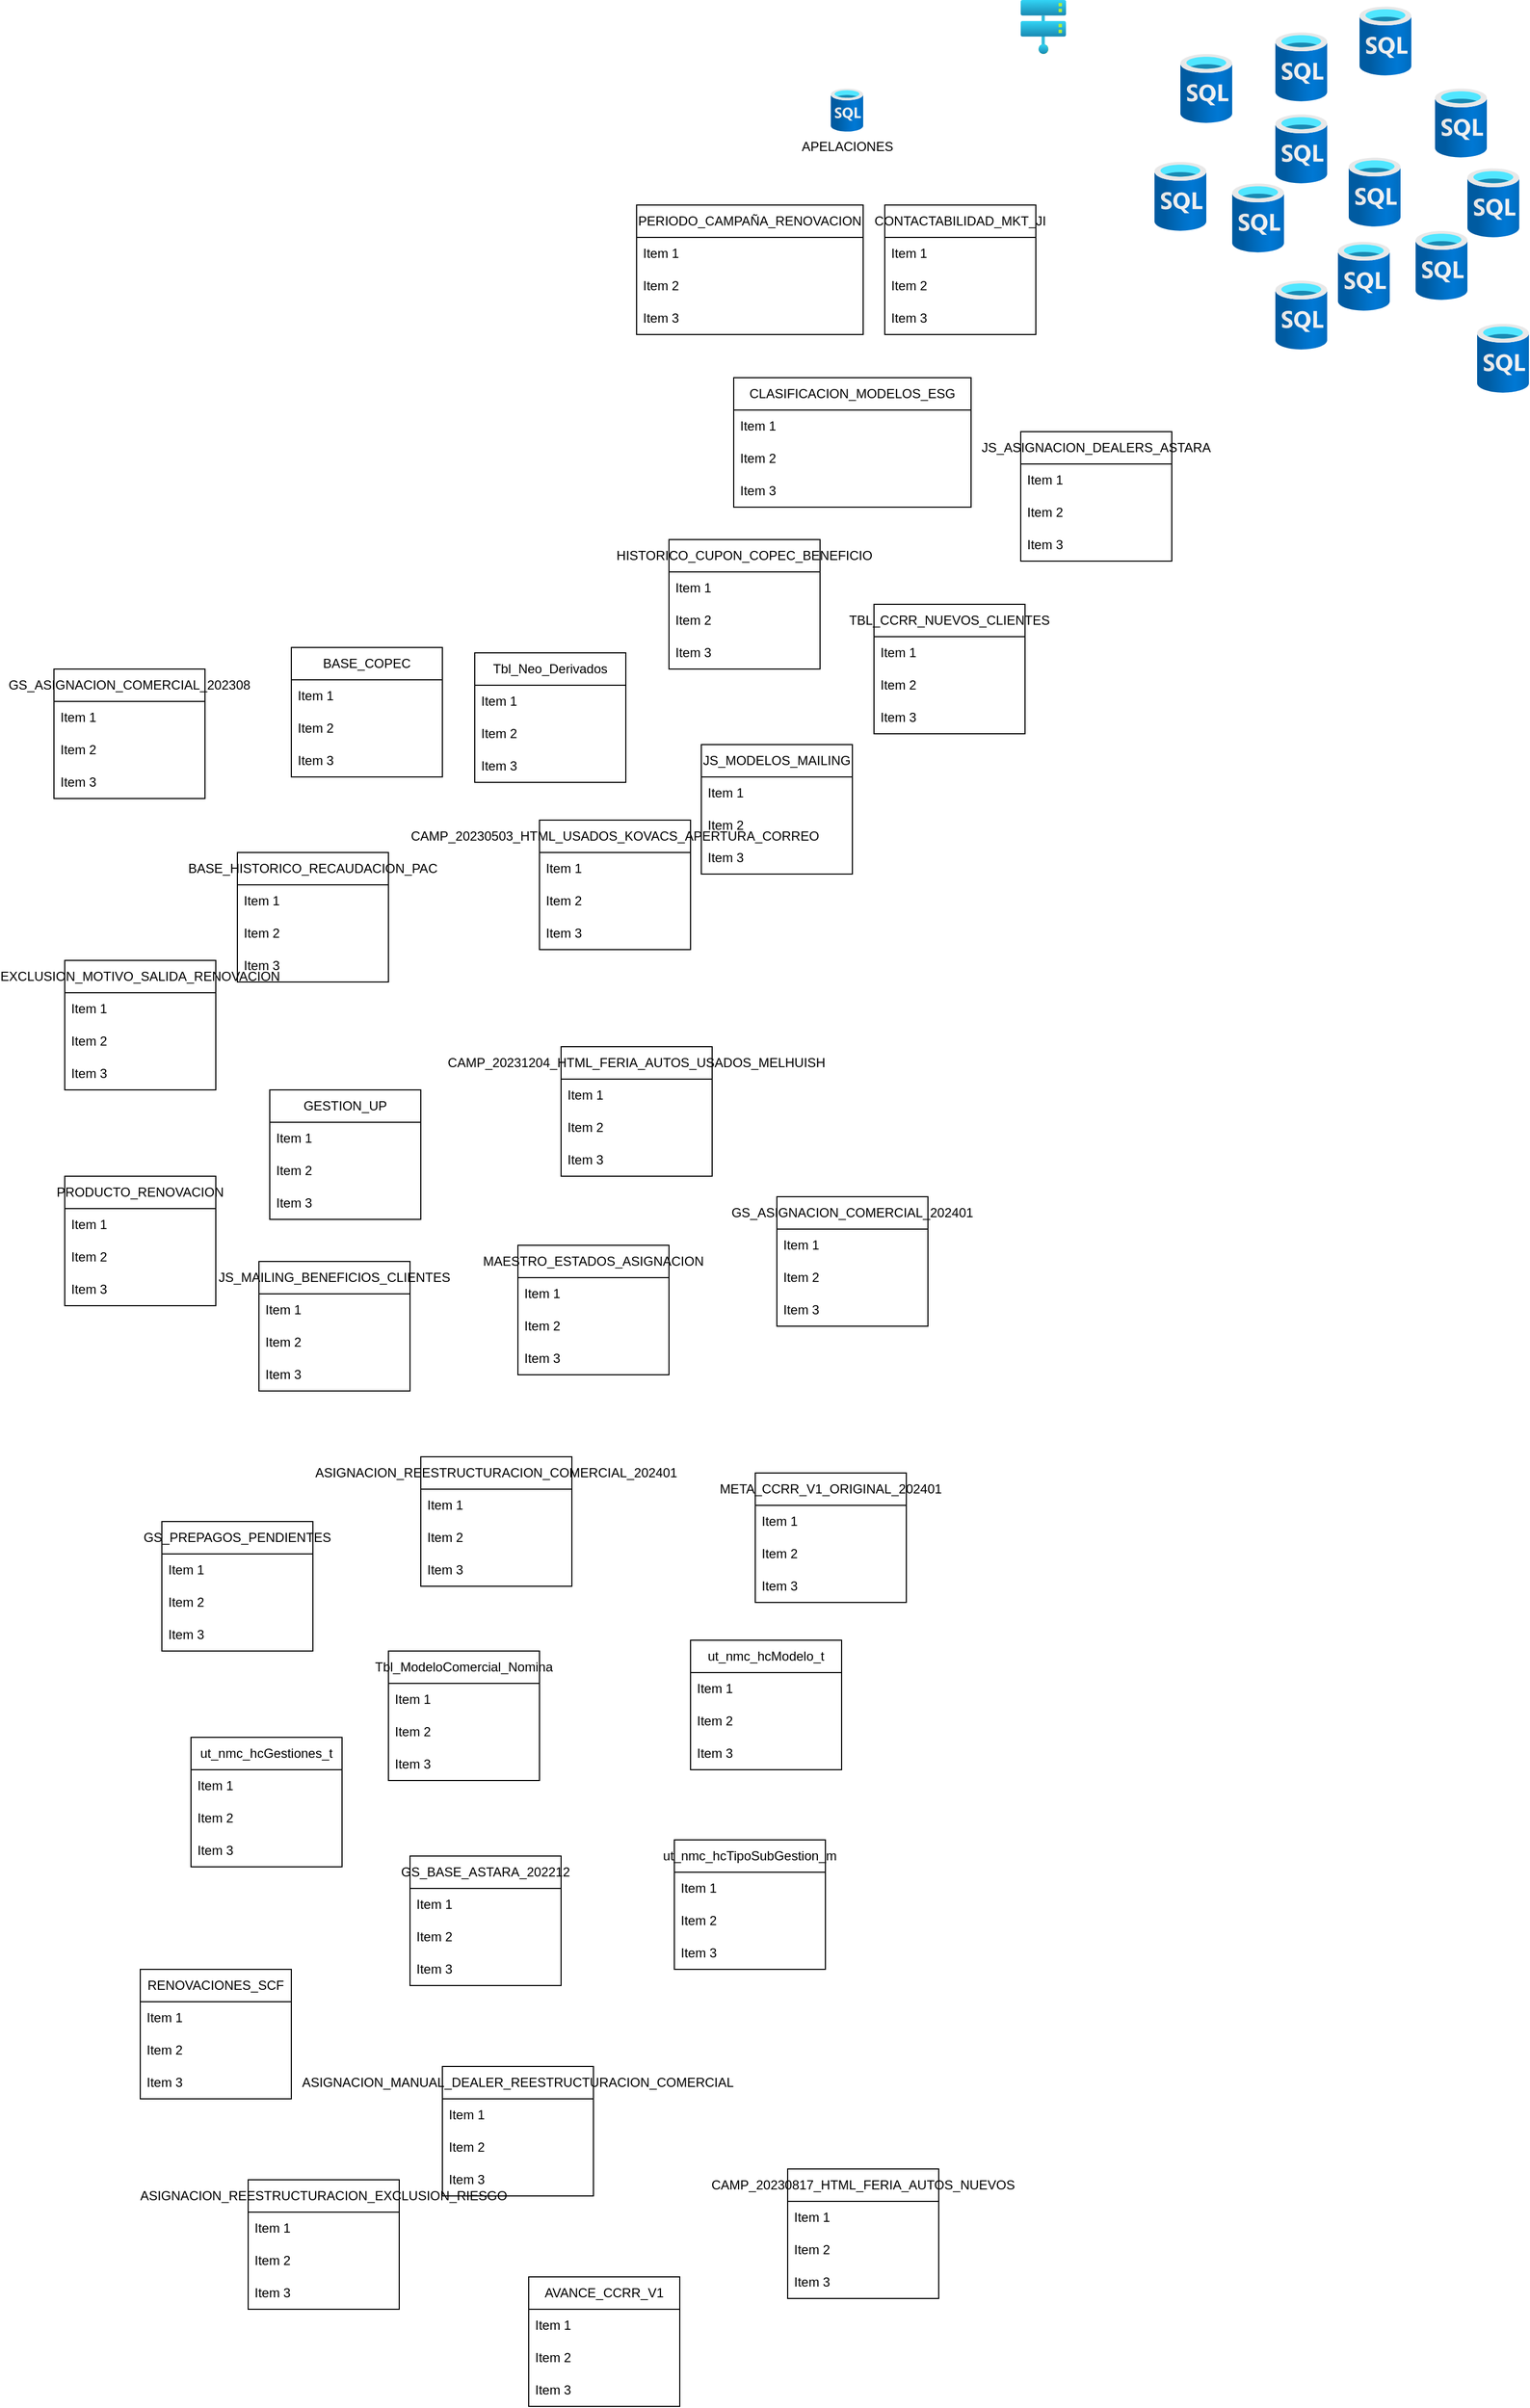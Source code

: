 <mxfile version="23.1.5" type="github">
  <diagram name="Página-1" id="bsFadAK_saC2qtlHiTlS">
    <mxGraphModel dx="1707" dy="446" grid="1" gridSize="10" guides="1" tooltips="1" connect="1" arrows="1" fold="1" page="1" pageScale="1" pageWidth="827" pageHeight="1169" math="0" shadow="0">
      <root>
        <mxCell id="0" />
        <mxCell id="1" parent="0" />
        <mxCell id="g7tOo6Ckxo5FuUsQoIFn-1" value="" style="image;aspect=fixed;html=1;points=[];align=center;fontSize=12;image=img/lib/azure2/compute/Hosts.svg;" vertex="1" parent="1">
          <mxGeometry x="356" width="42.06" height="50" as="geometry" />
        </mxCell>
        <mxCell id="g7tOo6Ckxo5FuUsQoIFn-2" value="APELACIONES" style="image;aspect=fixed;html=1;points=[];align=center;fontSize=12;image=img/lib/azure2/databases/SQL_Database.svg;" vertex="1" parent="1">
          <mxGeometry x="180" y="82" width="30" height="40" as="geometry" />
        </mxCell>
        <mxCell id="g7tOo6Ckxo5FuUsQoIFn-3" value="" style="image;aspect=fixed;html=1;points=[];align=center;fontSize=12;image=img/lib/azure2/databases/SQL_Database.svg;" vertex="1" parent="1">
          <mxGeometry x="480" y="150" width="48" height="64" as="geometry" />
        </mxCell>
        <mxCell id="g7tOo6Ckxo5FuUsQoIFn-4" value="" style="image;aspect=fixed;html=1;points=[];align=center;fontSize=12;image=img/lib/azure2/databases/SQL_Database.svg;" vertex="1" parent="1">
          <mxGeometry x="552" y="170" width="48" height="64" as="geometry" />
        </mxCell>
        <mxCell id="g7tOo6Ckxo5FuUsQoIFn-5" value="" style="image;aspect=fixed;html=1;points=[];align=center;fontSize=12;image=img/lib/azure2/databases/SQL_Database.svg;" vertex="1" parent="1">
          <mxGeometry x="592" y="260" width="48" height="64" as="geometry" />
        </mxCell>
        <mxCell id="g7tOo6Ckxo5FuUsQoIFn-6" value="" style="image;aspect=fixed;html=1;points=[];align=center;fontSize=12;image=img/lib/azure2/databases/SQL_Database.svg;" vertex="1" parent="1">
          <mxGeometry x="650" y="224" width="48" height="64" as="geometry" />
        </mxCell>
        <mxCell id="g7tOo6Ckxo5FuUsQoIFn-7" value="" style="image;aspect=fixed;html=1;points=[];align=center;fontSize=12;image=img/lib/azure2/databases/SQL_Database.svg;" vertex="1" parent="1">
          <mxGeometry x="592" y="106" width="48" height="64" as="geometry" />
        </mxCell>
        <mxCell id="g7tOo6Ckxo5FuUsQoIFn-8" value="" style="image;aspect=fixed;html=1;points=[];align=center;fontSize=12;image=img/lib/azure2/databases/SQL_Database.svg;" vertex="1" parent="1">
          <mxGeometry x="660" y="146" width="48" height="64" as="geometry" />
        </mxCell>
        <mxCell id="g7tOo6Ckxo5FuUsQoIFn-9" value="" style="image;aspect=fixed;html=1;points=[];align=center;fontSize=12;image=img/lib/azure2/databases/SQL_Database.svg;" vertex="1" parent="1">
          <mxGeometry x="722" y="214" width="48" height="64" as="geometry" />
        </mxCell>
        <mxCell id="g7tOo6Ckxo5FuUsQoIFn-10" value="" style="image;aspect=fixed;html=1;points=[];align=center;fontSize=12;image=img/lib/azure2/databases/SQL_Database.svg;" vertex="1" parent="1">
          <mxGeometry x="592" y="30" width="48" height="64" as="geometry" />
        </mxCell>
        <mxCell id="g7tOo6Ckxo5FuUsQoIFn-11" value="" style="image;aspect=fixed;html=1;points=[];align=center;fontSize=12;image=img/lib/azure2/databases/SQL_Database.svg;" vertex="1" parent="1">
          <mxGeometry x="504" y="50" width="48" height="64" as="geometry" />
        </mxCell>
        <mxCell id="g7tOo6Ckxo5FuUsQoIFn-12" value="" style="image;aspect=fixed;html=1;points=[];align=center;fontSize=12;image=img/lib/azure2/databases/SQL_Database.svg;" vertex="1" parent="1">
          <mxGeometry x="670" y="6" width="48" height="64" as="geometry" />
        </mxCell>
        <mxCell id="g7tOo6Ckxo5FuUsQoIFn-13" value="" style="image;aspect=fixed;html=1;points=[];align=center;fontSize=12;image=img/lib/azure2/databases/SQL_Database.svg;" vertex="1" parent="1">
          <mxGeometry x="740" y="82" width="48" height="64" as="geometry" />
        </mxCell>
        <mxCell id="g7tOo6Ckxo5FuUsQoIFn-14" value="" style="image;aspect=fixed;html=1;points=[];align=center;fontSize=12;image=img/lib/azure2/databases/SQL_Database.svg;" vertex="1" parent="1">
          <mxGeometry x="779" y="300" width="48" height="64" as="geometry" />
        </mxCell>
        <mxCell id="g7tOo6Ckxo5FuUsQoIFn-15" value="" style="image;aspect=fixed;html=1;points=[];align=center;fontSize=12;image=img/lib/azure2/databases/SQL_Database.svg;" vertex="1" parent="1">
          <mxGeometry x="770" y="156" width="48" height="64" as="geometry" />
        </mxCell>
        <mxCell id="g7tOo6Ckxo5FuUsQoIFn-16" value="PERIODO_CAMPAÑA_RENOVACION" style="swimlane;fontStyle=0;childLayout=stackLayout;horizontal=1;startSize=30;horizontalStack=0;resizeParent=1;resizeParentMax=0;resizeLast=0;collapsible=1;marginBottom=0;whiteSpace=wrap;html=1;" vertex="1" parent="1">
          <mxGeometry y="190" width="210" height="120" as="geometry" />
        </mxCell>
        <mxCell id="g7tOo6Ckxo5FuUsQoIFn-17" value="Item 1" style="text;strokeColor=none;fillColor=none;align=left;verticalAlign=middle;spacingLeft=4;spacingRight=4;overflow=hidden;points=[[0,0.5],[1,0.5]];portConstraint=eastwest;rotatable=0;whiteSpace=wrap;html=1;" vertex="1" parent="g7tOo6Ckxo5FuUsQoIFn-16">
          <mxGeometry y="30" width="210" height="30" as="geometry" />
        </mxCell>
        <mxCell id="g7tOo6Ckxo5FuUsQoIFn-18" value="Item 2" style="text;strokeColor=none;fillColor=none;align=left;verticalAlign=middle;spacingLeft=4;spacingRight=4;overflow=hidden;points=[[0,0.5],[1,0.5]];portConstraint=eastwest;rotatable=0;whiteSpace=wrap;html=1;" vertex="1" parent="g7tOo6Ckxo5FuUsQoIFn-16">
          <mxGeometry y="60" width="210" height="30" as="geometry" />
        </mxCell>
        <mxCell id="g7tOo6Ckxo5FuUsQoIFn-19" value="Item 3" style="text;strokeColor=none;fillColor=none;align=left;verticalAlign=middle;spacingLeft=4;spacingRight=4;overflow=hidden;points=[[0,0.5],[1,0.5]];portConstraint=eastwest;rotatable=0;whiteSpace=wrap;html=1;" vertex="1" parent="g7tOo6Ckxo5FuUsQoIFn-16">
          <mxGeometry y="90" width="210" height="30" as="geometry" />
        </mxCell>
        <mxCell id="g7tOo6Ckxo5FuUsQoIFn-20" value="CONTACTABILIDAD_MKT_JI" style="swimlane;fontStyle=0;childLayout=stackLayout;horizontal=1;startSize=30;horizontalStack=0;resizeParent=1;resizeParentMax=0;resizeLast=0;collapsible=1;marginBottom=0;whiteSpace=wrap;html=1;" vertex="1" parent="1">
          <mxGeometry x="230" y="190" width="140" height="120" as="geometry" />
        </mxCell>
        <mxCell id="g7tOo6Ckxo5FuUsQoIFn-21" value="Item 1" style="text;strokeColor=none;fillColor=none;align=left;verticalAlign=middle;spacingLeft=4;spacingRight=4;overflow=hidden;points=[[0,0.5],[1,0.5]];portConstraint=eastwest;rotatable=0;whiteSpace=wrap;html=1;" vertex="1" parent="g7tOo6Ckxo5FuUsQoIFn-20">
          <mxGeometry y="30" width="140" height="30" as="geometry" />
        </mxCell>
        <mxCell id="g7tOo6Ckxo5FuUsQoIFn-22" value="Item 2" style="text;strokeColor=none;fillColor=none;align=left;verticalAlign=middle;spacingLeft=4;spacingRight=4;overflow=hidden;points=[[0,0.5],[1,0.5]];portConstraint=eastwest;rotatable=0;whiteSpace=wrap;html=1;" vertex="1" parent="g7tOo6Ckxo5FuUsQoIFn-20">
          <mxGeometry y="60" width="140" height="30" as="geometry" />
        </mxCell>
        <mxCell id="g7tOo6Ckxo5FuUsQoIFn-23" value="Item 3" style="text;strokeColor=none;fillColor=none;align=left;verticalAlign=middle;spacingLeft=4;spacingRight=4;overflow=hidden;points=[[0,0.5],[1,0.5]];portConstraint=eastwest;rotatable=0;whiteSpace=wrap;html=1;" vertex="1" parent="g7tOo6Ckxo5FuUsQoIFn-20">
          <mxGeometry y="90" width="140" height="30" as="geometry" />
        </mxCell>
        <mxCell id="g7tOo6Ckxo5FuUsQoIFn-28" value="CLASIFICACION_MODELOS_ESG" style="swimlane;fontStyle=0;childLayout=stackLayout;horizontal=1;startSize=30;horizontalStack=0;resizeParent=1;resizeParentMax=0;resizeLast=0;collapsible=1;marginBottom=0;whiteSpace=wrap;html=1;" vertex="1" parent="1">
          <mxGeometry x="90" y="350" width="220" height="120" as="geometry" />
        </mxCell>
        <mxCell id="g7tOo6Ckxo5FuUsQoIFn-29" value="Item 1" style="text;strokeColor=none;fillColor=none;align=left;verticalAlign=middle;spacingLeft=4;spacingRight=4;overflow=hidden;points=[[0,0.5],[1,0.5]];portConstraint=eastwest;rotatable=0;whiteSpace=wrap;html=1;" vertex="1" parent="g7tOo6Ckxo5FuUsQoIFn-28">
          <mxGeometry y="30" width="220" height="30" as="geometry" />
        </mxCell>
        <mxCell id="g7tOo6Ckxo5FuUsQoIFn-30" value="Item 2" style="text;strokeColor=none;fillColor=none;align=left;verticalAlign=middle;spacingLeft=4;spacingRight=4;overflow=hidden;points=[[0,0.5],[1,0.5]];portConstraint=eastwest;rotatable=0;whiteSpace=wrap;html=1;" vertex="1" parent="g7tOo6Ckxo5FuUsQoIFn-28">
          <mxGeometry y="60" width="220" height="30" as="geometry" />
        </mxCell>
        <mxCell id="g7tOo6Ckxo5FuUsQoIFn-31" value="Item 3" style="text;strokeColor=none;fillColor=none;align=left;verticalAlign=middle;spacingLeft=4;spacingRight=4;overflow=hidden;points=[[0,0.5],[1,0.5]];portConstraint=eastwest;rotatable=0;whiteSpace=wrap;html=1;" vertex="1" parent="g7tOo6Ckxo5FuUsQoIFn-28">
          <mxGeometry y="90" width="220" height="30" as="geometry" />
        </mxCell>
        <mxCell id="g7tOo6Ckxo5FuUsQoIFn-32" value="JS_ASIGNACION_DEALERS_ASTARA" style="swimlane;fontStyle=0;childLayout=stackLayout;horizontal=1;startSize=30;horizontalStack=0;resizeParent=1;resizeParentMax=0;resizeLast=0;collapsible=1;marginBottom=0;whiteSpace=wrap;html=1;" vertex="1" parent="1">
          <mxGeometry x="356" y="400" width="140" height="120" as="geometry" />
        </mxCell>
        <mxCell id="g7tOo6Ckxo5FuUsQoIFn-33" value="Item 1" style="text;strokeColor=none;fillColor=none;align=left;verticalAlign=middle;spacingLeft=4;spacingRight=4;overflow=hidden;points=[[0,0.5],[1,0.5]];portConstraint=eastwest;rotatable=0;whiteSpace=wrap;html=1;" vertex="1" parent="g7tOo6Ckxo5FuUsQoIFn-32">
          <mxGeometry y="30" width="140" height="30" as="geometry" />
        </mxCell>
        <mxCell id="g7tOo6Ckxo5FuUsQoIFn-34" value="Item 2" style="text;strokeColor=none;fillColor=none;align=left;verticalAlign=middle;spacingLeft=4;spacingRight=4;overflow=hidden;points=[[0,0.5],[1,0.5]];portConstraint=eastwest;rotatable=0;whiteSpace=wrap;html=1;" vertex="1" parent="g7tOo6Ckxo5FuUsQoIFn-32">
          <mxGeometry y="60" width="140" height="30" as="geometry" />
        </mxCell>
        <mxCell id="g7tOo6Ckxo5FuUsQoIFn-35" value="Item 3" style="text;strokeColor=none;fillColor=none;align=left;verticalAlign=middle;spacingLeft=4;spacingRight=4;overflow=hidden;points=[[0,0.5],[1,0.5]];portConstraint=eastwest;rotatable=0;whiteSpace=wrap;html=1;" vertex="1" parent="g7tOo6Ckxo5FuUsQoIFn-32">
          <mxGeometry y="90" width="140" height="30" as="geometry" />
        </mxCell>
        <mxCell id="g7tOo6Ckxo5FuUsQoIFn-36" value="HISTORICO_CUPON_COPEC_BENEFICIO" style="swimlane;fontStyle=0;childLayout=stackLayout;horizontal=1;startSize=30;horizontalStack=0;resizeParent=1;resizeParentMax=0;resizeLast=0;collapsible=1;marginBottom=0;whiteSpace=wrap;html=1;" vertex="1" parent="1">
          <mxGeometry x="30" y="500" width="140" height="120" as="geometry" />
        </mxCell>
        <mxCell id="g7tOo6Ckxo5FuUsQoIFn-37" value="Item 1" style="text;strokeColor=none;fillColor=none;align=left;verticalAlign=middle;spacingLeft=4;spacingRight=4;overflow=hidden;points=[[0,0.5],[1,0.5]];portConstraint=eastwest;rotatable=0;whiteSpace=wrap;html=1;" vertex="1" parent="g7tOo6Ckxo5FuUsQoIFn-36">
          <mxGeometry y="30" width="140" height="30" as="geometry" />
        </mxCell>
        <mxCell id="g7tOo6Ckxo5FuUsQoIFn-38" value="Item 2" style="text;strokeColor=none;fillColor=none;align=left;verticalAlign=middle;spacingLeft=4;spacingRight=4;overflow=hidden;points=[[0,0.5],[1,0.5]];portConstraint=eastwest;rotatable=0;whiteSpace=wrap;html=1;" vertex="1" parent="g7tOo6Ckxo5FuUsQoIFn-36">
          <mxGeometry y="60" width="140" height="30" as="geometry" />
        </mxCell>
        <mxCell id="g7tOo6Ckxo5FuUsQoIFn-39" value="Item 3" style="text;strokeColor=none;fillColor=none;align=left;verticalAlign=middle;spacingLeft=4;spacingRight=4;overflow=hidden;points=[[0,0.5],[1,0.5]];portConstraint=eastwest;rotatable=0;whiteSpace=wrap;html=1;" vertex="1" parent="g7tOo6Ckxo5FuUsQoIFn-36">
          <mxGeometry y="90" width="140" height="30" as="geometry" />
        </mxCell>
        <mxCell id="g7tOo6Ckxo5FuUsQoIFn-41" value="TBL_CCRR_NUEVOS_CLIENTES" style="swimlane;fontStyle=0;childLayout=stackLayout;horizontal=1;startSize=30;horizontalStack=0;resizeParent=1;resizeParentMax=0;resizeLast=0;collapsible=1;marginBottom=0;whiteSpace=wrap;html=1;" vertex="1" parent="1">
          <mxGeometry x="220" y="560" width="140" height="120" as="geometry" />
        </mxCell>
        <mxCell id="g7tOo6Ckxo5FuUsQoIFn-42" value="Item 1" style="text;strokeColor=none;fillColor=none;align=left;verticalAlign=middle;spacingLeft=4;spacingRight=4;overflow=hidden;points=[[0,0.5],[1,0.5]];portConstraint=eastwest;rotatable=0;whiteSpace=wrap;html=1;" vertex="1" parent="g7tOo6Ckxo5FuUsQoIFn-41">
          <mxGeometry y="30" width="140" height="30" as="geometry" />
        </mxCell>
        <mxCell id="g7tOo6Ckxo5FuUsQoIFn-43" value="Item 2" style="text;strokeColor=none;fillColor=none;align=left;verticalAlign=middle;spacingLeft=4;spacingRight=4;overflow=hidden;points=[[0,0.5],[1,0.5]];portConstraint=eastwest;rotatable=0;whiteSpace=wrap;html=1;" vertex="1" parent="g7tOo6Ckxo5FuUsQoIFn-41">
          <mxGeometry y="60" width="140" height="30" as="geometry" />
        </mxCell>
        <mxCell id="g7tOo6Ckxo5FuUsQoIFn-44" value="Item 3" style="text;strokeColor=none;fillColor=none;align=left;verticalAlign=middle;spacingLeft=4;spacingRight=4;overflow=hidden;points=[[0,0.5],[1,0.5]];portConstraint=eastwest;rotatable=0;whiteSpace=wrap;html=1;" vertex="1" parent="g7tOo6Ckxo5FuUsQoIFn-41">
          <mxGeometry y="90" width="140" height="30" as="geometry" />
        </mxCell>
        <mxCell id="g7tOo6Ckxo5FuUsQoIFn-45" value="JS_MODELOS_MAILING" style="swimlane;fontStyle=0;childLayout=stackLayout;horizontal=1;startSize=30;horizontalStack=0;resizeParent=1;resizeParentMax=0;resizeLast=0;collapsible=1;marginBottom=0;whiteSpace=wrap;html=1;" vertex="1" parent="1">
          <mxGeometry x="60" y="690" width="140" height="120" as="geometry" />
        </mxCell>
        <mxCell id="g7tOo6Ckxo5FuUsQoIFn-46" value="Item 1" style="text;strokeColor=none;fillColor=none;align=left;verticalAlign=middle;spacingLeft=4;spacingRight=4;overflow=hidden;points=[[0,0.5],[1,0.5]];portConstraint=eastwest;rotatable=0;whiteSpace=wrap;html=1;" vertex="1" parent="g7tOo6Ckxo5FuUsQoIFn-45">
          <mxGeometry y="30" width="140" height="30" as="geometry" />
        </mxCell>
        <mxCell id="g7tOo6Ckxo5FuUsQoIFn-47" value="Item 2" style="text;strokeColor=none;fillColor=none;align=left;verticalAlign=middle;spacingLeft=4;spacingRight=4;overflow=hidden;points=[[0,0.5],[1,0.5]];portConstraint=eastwest;rotatable=0;whiteSpace=wrap;html=1;" vertex="1" parent="g7tOo6Ckxo5FuUsQoIFn-45">
          <mxGeometry y="60" width="140" height="30" as="geometry" />
        </mxCell>
        <mxCell id="g7tOo6Ckxo5FuUsQoIFn-48" value="Item 3" style="text;strokeColor=none;fillColor=none;align=left;verticalAlign=middle;spacingLeft=4;spacingRight=4;overflow=hidden;points=[[0,0.5],[1,0.5]];portConstraint=eastwest;rotatable=0;whiteSpace=wrap;html=1;" vertex="1" parent="g7tOo6Ckxo5FuUsQoIFn-45">
          <mxGeometry y="90" width="140" height="30" as="geometry" />
        </mxCell>
        <mxCell id="g7tOo6Ckxo5FuUsQoIFn-49" value="Tbl_Neo_Derivados" style="swimlane;fontStyle=0;childLayout=stackLayout;horizontal=1;startSize=30;horizontalStack=0;resizeParent=1;resizeParentMax=0;resizeLast=0;collapsible=1;marginBottom=0;whiteSpace=wrap;html=1;" vertex="1" parent="1">
          <mxGeometry x="-150" y="605" width="140" height="120" as="geometry" />
        </mxCell>
        <mxCell id="g7tOo6Ckxo5FuUsQoIFn-50" value="Item 1" style="text;strokeColor=none;fillColor=none;align=left;verticalAlign=middle;spacingLeft=4;spacingRight=4;overflow=hidden;points=[[0,0.5],[1,0.5]];portConstraint=eastwest;rotatable=0;whiteSpace=wrap;html=1;" vertex="1" parent="g7tOo6Ckxo5FuUsQoIFn-49">
          <mxGeometry y="30" width="140" height="30" as="geometry" />
        </mxCell>
        <mxCell id="g7tOo6Ckxo5FuUsQoIFn-51" value="Item 2" style="text;strokeColor=none;fillColor=none;align=left;verticalAlign=middle;spacingLeft=4;spacingRight=4;overflow=hidden;points=[[0,0.5],[1,0.5]];portConstraint=eastwest;rotatable=0;whiteSpace=wrap;html=1;" vertex="1" parent="g7tOo6Ckxo5FuUsQoIFn-49">
          <mxGeometry y="60" width="140" height="30" as="geometry" />
        </mxCell>
        <mxCell id="g7tOo6Ckxo5FuUsQoIFn-52" value="Item 3" style="text;strokeColor=none;fillColor=none;align=left;verticalAlign=middle;spacingLeft=4;spacingRight=4;overflow=hidden;points=[[0,0.5],[1,0.5]];portConstraint=eastwest;rotatable=0;whiteSpace=wrap;html=1;" vertex="1" parent="g7tOo6Ckxo5FuUsQoIFn-49">
          <mxGeometry y="90" width="140" height="30" as="geometry" />
        </mxCell>
        <mxCell id="g7tOo6Ckxo5FuUsQoIFn-53" value="CAMP_20230503_HTML_USADOS_KOVACS_APERTURA_CORREO" style="swimlane;fontStyle=0;childLayout=stackLayout;horizontal=1;startSize=30;horizontalStack=0;resizeParent=1;resizeParentMax=0;resizeLast=0;collapsible=1;marginBottom=0;whiteSpace=wrap;html=1;" vertex="1" parent="1">
          <mxGeometry x="-90" y="760" width="140" height="120" as="geometry" />
        </mxCell>
        <mxCell id="g7tOo6Ckxo5FuUsQoIFn-54" value="Item 1" style="text;strokeColor=none;fillColor=none;align=left;verticalAlign=middle;spacingLeft=4;spacingRight=4;overflow=hidden;points=[[0,0.5],[1,0.5]];portConstraint=eastwest;rotatable=0;whiteSpace=wrap;html=1;" vertex="1" parent="g7tOo6Ckxo5FuUsQoIFn-53">
          <mxGeometry y="30" width="140" height="30" as="geometry" />
        </mxCell>
        <mxCell id="g7tOo6Ckxo5FuUsQoIFn-55" value="Item 2" style="text;strokeColor=none;fillColor=none;align=left;verticalAlign=middle;spacingLeft=4;spacingRight=4;overflow=hidden;points=[[0,0.5],[1,0.5]];portConstraint=eastwest;rotatable=0;whiteSpace=wrap;html=1;" vertex="1" parent="g7tOo6Ckxo5FuUsQoIFn-53">
          <mxGeometry y="60" width="140" height="30" as="geometry" />
        </mxCell>
        <mxCell id="g7tOo6Ckxo5FuUsQoIFn-56" value="Item 3" style="text;strokeColor=none;fillColor=none;align=left;verticalAlign=middle;spacingLeft=4;spacingRight=4;overflow=hidden;points=[[0,0.5],[1,0.5]];portConstraint=eastwest;rotatable=0;whiteSpace=wrap;html=1;" vertex="1" parent="g7tOo6Ckxo5FuUsQoIFn-53">
          <mxGeometry y="90" width="140" height="30" as="geometry" />
        </mxCell>
        <mxCell id="g7tOo6Ckxo5FuUsQoIFn-57" value="CAMP_20231204_HTML_FERIA_AUTOS_USADOS_MELHUISH" style="swimlane;fontStyle=0;childLayout=stackLayout;horizontal=1;startSize=30;horizontalStack=0;resizeParent=1;resizeParentMax=0;resizeLast=0;collapsible=1;marginBottom=0;whiteSpace=wrap;html=1;" vertex="1" parent="1">
          <mxGeometry x="-70" y="970" width="140" height="120" as="geometry" />
        </mxCell>
        <mxCell id="g7tOo6Ckxo5FuUsQoIFn-58" value="Item 1" style="text;strokeColor=none;fillColor=none;align=left;verticalAlign=middle;spacingLeft=4;spacingRight=4;overflow=hidden;points=[[0,0.5],[1,0.5]];portConstraint=eastwest;rotatable=0;whiteSpace=wrap;html=1;" vertex="1" parent="g7tOo6Ckxo5FuUsQoIFn-57">
          <mxGeometry y="30" width="140" height="30" as="geometry" />
        </mxCell>
        <mxCell id="g7tOo6Ckxo5FuUsQoIFn-59" value="Item 2" style="text;strokeColor=none;fillColor=none;align=left;verticalAlign=middle;spacingLeft=4;spacingRight=4;overflow=hidden;points=[[0,0.5],[1,0.5]];portConstraint=eastwest;rotatable=0;whiteSpace=wrap;html=1;" vertex="1" parent="g7tOo6Ckxo5FuUsQoIFn-57">
          <mxGeometry y="60" width="140" height="30" as="geometry" />
        </mxCell>
        <mxCell id="g7tOo6Ckxo5FuUsQoIFn-60" value="Item 3" style="text;strokeColor=none;fillColor=none;align=left;verticalAlign=middle;spacingLeft=4;spacingRight=4;overflow=hidden;points=[[0,0.5],[1,0.5]];portConstraint=eastwest;rotatable=0;whiteSpace=wrap;html=1;" vertex="1" parent="g7tOo6Ckxo5FuUsQoIFn-57">
          <mxGeometry y="90" width="140" height="30" as="geometry" />
        </mxCell>
        <mxCell id="g7tOo6Ckxo5FuUsQoIFn-61" value="BASE_COPEC" style="swimlane;fontStyle=0;childLayout=stackLayout;horizontal=1;startSize=30;horizontalStack=0;resizeParent=1;resizeParentMax=0;resizeLast=0;collapsible=1;marginBottom=0;whiteSpace=wrap;html=1;" vertex="1" parent="1">
          <mxGeometry x="-320" y="600" width="140" height="120" as="geometry" />
        </mxCell>
        <mxCell id="g7tOo6Ckxo5FuUsQoIFn-62" value="Item 1" style="text;strokeColor=none;fillColor=none;align=left;verticalAlign=middle;spacingLeft=4;spacingRight=4;overflow=hidden;points=[[0,0.5],[1,0.5]];portConstraint=eastwest;rotatable=0;whiteSpace=wrap;html=1;" vertex="1" parent="g7tOo6Ckxo5FuUsQoIFn-61">
          <mxGeometry y="30" width="140" height="30" as="geometry" />
        </mxCell>
        <mxCell id="g7tOo6Ckxo5FuUsQoIFn-63" value="Item 2" style="text;strokeColor=none;fillColor=none;align=left;verticalAlign=middle;spacingLeft=4;spacingRight=4;overflow=hidden;points=[[0,0.5],[1,0.5]];portConstraint=eastwest;rotatable=0;whiteSpace=wrap;html=1;" vertex="1" parent="g7tOo6Ckxo5FuUsQoIFn-61">
          <mxGeometry y="60" width="140" height="30" as="geometry" />
        </mxCell>
        <mxCell id="g7tOo6Ckxo5FuUsQoIFn-64" value="Item 3" style="text;strokeColor=none;fillColor=none;align=left;verticalAlign=middle;spacingLeft=4;spacingRight=4;overflow=hidden;points=[[0,0.5],[1,0.5]];portConstraint=eastwest;rotatable=0;whiteSpace=wrap;html=1;" vertex="1" parent="g7tOo6Ckxo5FuUsQoIFn-61">
          <mxGeometry y="90" width="140" height="30" as="geometry" />
        </mxCell>
        <mxCell id="g7tOo6Ckxo5FuUsQoIFn-65" value="BASE_HISTORICO_RECAUDACION_PAC" style="swimlane;fontStyle=0;childLayout=stackLayout;horizontal=1;startSize=30;horizontalStack=0;resizeParent=1;resizeParentMax=0;resizeLast=0;collapsible=1;marginBottom=0;whiteSpace=wrap;html=1;" vertex="1" parent="1">
          <mxGeometry x="-370" y="790" width="140" height="120" as="geometry" />
        </mxCell>
        <mxCell id="g7tOo6Ckxo5FuUsQoIFn-66" value="Item 1" style="text;strokeColor=none;fillColor=none;align=left;verticalAlign=middle;spacingLeft=4;spacingRight=4;overflow=hidden;points=[[0,0.5],[1,0.5]];portConstraint=eastwest;rotatable=0;whiteSpace=wrap;html=1;" vertex="1" parent="g7tOo6Ckxo5FuUsQoIFn-65">
          <mxGeometry y="30" width="140" height="30" as="geometry" />
        </mxCell>
        <mxCell id="g7tOo6Ckxo5FuUsQoIFn-67" value="Item 2" style="text;strokeColor=none;fillColor=none;align=left;verticalAlign=middle;spacingLeft=4;spacingRight=4;overflow=hidden;points=[[0,0.5],[1,0.5]];portConstraint=eastwest;rotatable=0;whiteSpace=wrap;html=1;" vertex="1" parent="g7tOo6Ckxo5FuUsQoIFn-65">
          <mxGeometry y="60" width="140" height="30" as="geometry" />
        </mxCell>
        <mxCell id="g7tOo6Ckxo5FuUsQoIFn-68" value="Item 3" style="text;strokeColor=none;fillColor=none;align=left;verticalAlign=middle;spacingLeft=4;spacingRight=4;overflow=hidden;points=[[0,0.5],[1,0.5]];portConstraint=eastwest;rotatable=0;whiteSpace=wrap;html=1;" vertex="1" parent="g7tOo6Ckxo5FuUsQoIFn-65">
          <mxGeometry y="90" width="140" height="30" as="geometry" />
        </mxCell>
        <mxCell id="g7tOo6Ckxo5FuUsQoIFn-69" value="GS_ASIGNACION_COMERCIAL_202308" style="swimlane;fontStyle=0;childLayout=stackLayout;horizontal=1;startSize=30;horizontalStack=0;resizeParent=1;resizeParentMax=0;resizeLast=0;collapsible=1;marginBottom=0;whiteSpace=wrap;html=1;" vertex="1" parent="1">
          <mxGeometry x="-540" y="620" width="140" height="120" as="geometry" />
        </mxCell>
        <mxCell id="g7tOo6Ckxo5FuUsQoIFn-70" value="Item 1" style="text;strokeColor=none;fillColor=none;align=left;verticalAlign=middle;spacingLeft=4;spacingRight=4;overflow=hidden;points=[[0,0.5],[1,0.5]];portConstraint=eastwest;rotatable=0;whiteSpace=wrap;html=1;" vertex="1" parent="g7tOo6Ckxo5FuUsQoIFn-69">
          <mxGeometry y="30" width="140" height="30" as="geometry" />
        </mxCell>
        <mxCell id="g7tOo6Ckxo5FuUsQoIFn-71" value="Item 2" style="text;strokeColor=none;fillColor=none;align=left;verticalAlign=middle;spacingLeft=4;spacingRight=4;overflow=hidden;points=[[0,0.5],[1,0.5]];portConstraint=eastwest;rotatable=0;whiteSpace=wrap;html=1;" vertex="1" parent="g7tOo6Ckxo5FuUsQoIFn-69">
          <mxGeometry y="60" width="140" height="30" as="geometry" />
        </mxCell>
        <mxCell id="g7tOo6Ckxo5FuUsQoIFn-72" value="Item 3" style="text;strokeColor=none;fillColor=none;align=left;verticalAlign=middle;spacingLeft=4;spacingRight=4;overflow=hidden;points=[[0,0.5],[1,0.5]];portConstraint=eastwest;rotatable=0;whiteSpace=wrap;html=1;" vertex="1" parent="g7tOo6Ckxo5FuUsQoIFn-69">
          <mxGeometry y="90" width="140" height="30" as="geometry" />
        </mxCell>
        <mxCell id="g7tOo6Ckxo5FuUsQoIFn-73" value="EXCLUSION_MOTIVO_SALIDA_RENOVACION" style="swimlane;fontStyle=0;childLayout=stackLayout;horizontal=1;startSize=30;horizontalStack=0;resizeParent=1;resizeParentMax=0;resizeLast=0;collapsible=1;marginBottom=0;whiteSpace=wrap;html=1;" vertex="1" parent="1">
          <mxGeometry x="-530" y="890" width="140" height="120" as="geometry" />
        </mxCell>
        <mxCell id="g7tOo6Ckxo5FuUsQoIFn-74" value="Item 1" style="text;strokeColor=none;fillColor=none;align=left;verticalAlign=middle;spacingLeft=4;spacingRight=4;overflow=hidden;points=[[0,0.5],[1,0.5]];portConstraint=eastwest;rotatable=0;whiteSpace=wrap;html=1;" vertex="1" parent="g7tOo6Ckxo5FuUsQoIFn-73">
          <mxGeometry y="30" width="140" height="30" as="geometry" />
        </mxCell>
        <mxCell id="g7tOo6Ckxo5FuUsQoIFn-75" value="Item 2" style="text;strokeColor=none;fillColor=none;align=left;verticalAlign=middle;spacingLeft=4;spacingRight=4;overflow=hidden;points=[[0,0.5],[1,0.5]];portConstraint=eastwest;rotatable=0;whiteSpace=wrap;html=1;" vertex="1" parent="g7tOo6Ckxo5FuUsQoIFn-73">
          <mxGeometry y="60" width="140" height="30" as="geometry" />
        </mxCell>
        <mxCell id="g7tOo6Ckxo5FuUsQoIFn-76" value="Item 3" style="text;strokeColor=none;fillColor=none;align=left;verticalAlign=middle;spacingLeft=4;spacingRight=4;overflow=hidden;points=[[0,0.5],[1,0.5]];portConstraint=eastwest;rotatable=0;whiteSpace=wrap;html=1;" vertex="1" parent="g7tOo6Ckxo5FuUsQoIFn-73">
          <mxGeometry y="90" width="140" height="30" as="geometry" />
        </mxCell>
        <mxCell id="g7tOo6Ckxo5FuUsQoIFn-77" value="GESTION_UP" style="swimlane;fontStyle=0;childLayout=stackLayout;horizontal=1;startSize=30;horizontalStack=0;resizeParent=1;resizeParentMax=0;resizeLast=0;collapsible=1;marginBottom=0;whiteSpace=wrap;html=1;" vertex="1" parent="1">
          <mxGeometry x="-340" y="1010" width="140" height="120" as="geometry" />
        </mxCell>
        <mxCell id="g7tOo6Ckxo5FuUsQoIFn-78" value="Item 1" style="text;strokeColor=none;fillColor=none;align=left;verticalAlign=middle;spacingLeft=4;spacingRight=4;overflow=hidden;points=[[0,0.5],[1,0.5]];portConstraint=eastwest;rotatable=0;whiteSpace=wrap;html=1;" vertex="1" parent="g7tOo6Ckxo5FuUsQoIFn-77">
          <mxGeometry y="30" width="140" height="30" as="geometry" />
        </mxCell>
        <mxCell id="g7tOo6Ckxo5FuUsQoIFn-79" value="Item 2" style="text;strokeColor=none;fillColor=none;align=left;verticalAlign=middle;spacingLeft=4;spacingRight=4;overflow=hidden;points=[[0,0.5],[1,0.5]];portConstraint=eastwest;rotatable=0;whiteSpace=wrap;html=1;" vertex="1" parent="g7tOo6Ckxo5FuUsQoIFn-77">
          <mxGeometry y="60" width="140" height="30" as="geometry" />
        </mxCell>
        <mxCell id="g7tOo6Ckxo5FuUsQoIFn-80" value="Item 3" style="text;strokeColor=none;fillColor=none;align=left;verticalAlign=middle;spacingLeft=4;spacingRight=4;overflow=hidden;points=[[0,0.5],[1,0.5]];portConstraint=eastwest;rotatable=0;whiteSpace=wrap;html=1;" vertex="1" parent="g7tOo6Ckxo5FuUsQoIFn-77">
          <mxGeometry y="90" width="140" height="30" as="geometry" />
        </mxCell>
        <mxCell id="g7tOo6Ckxo5FuUsQoIFn-81" value="PRODUCTO_RENOVACION" style="swimlane;fontStyle=0;childLayout=stackLayout;horizontal=1;startSize=30;horizontalStack=0;resizeParent=1;resizeParentMax=0;resizeLast=0;collapsible=1;marginBottom=0;whiteSpace=wrap;html=1;" vertex="1" parent="1">
          <mxGeometry x="-530" y="1090" width="140" height="120" as="geometry" />
        </mxCell>
        <mxCell id="g7tOo6Ckxo5FuUsQoIFn-82" value="Item 1" style="text;strokeColor=none;fillColor=none;align=left;verticalAlign=middle;spacingLeft=4;spacingRight=4;overflow=hidden;points=[[0,0.5],[1,0.5]];portConstraint=eastwest;rotatable=0;whiteSpace=wrap;html=1;" vertex="1" parent="g7tOo6Ckxo5FuUsQoIFn-81">
          <mxGeometry y="30" width="140" height="30" as="geometry" />
        </mxCell>
        <mxCell id="g7tOo6Ckxo5FuUsQoIFn-83" value="Item 2" style="text;strokeColor=none;fillColor=none;align=left;verticalAlign=middle;spacingLeft=4;spacingRight=4;overflow=hidden;points=[[0,0.5],[1,0.5]];portConstraint=eastwest;rotatable=0;whiteSpace=wrap;html=1;" vertex="1" parent="g7tOo6Ckxo5FuUsQoIFn-81">
          <mxGeometry y="60" width="140" height="30" as="geometry" />
        </mxCell>
        <mxCell id="g7tOo6Ckxo5FuUsQoIFn-84" value="Item 3" style="text;strokeColor=none;fillColor=none;align=left;verticalAlign=middle;spacingLeft=4;spacingRight=4;overflow=hidden;points=[[0,0.5],[1,0.5]];portConstraint=eastwest;rotatable=0;whiteSpace=wrap;html=1;" vertex="1" parent="g7tOo6Ckxo5FuUsQoIFn-81">
          <mxGeometry y="90" width="140" height="30" as="geometry" />
        </mxCell>
        <mxCell id="g7tOo6Ckxo5FuUsQoIFn-85" value="JS_MAILING_BENEFICIOS_CLIENTES" style="swimlane;fontStyle=0;childLayout=stackLayout;horizontal=1;startSize=30;horizontalStack=0;resizeParent=1;resizeParentMax=0;resizeLast=0;collapsible=1;marginBottom=0;whiteSpace=wrap;html=1;" vertex="1" parent="1">
          <mxGeometry x="-350" y="1169" width="140" height="120" as="geometry" />
        </mxCell>
        <mxCell id="g7tOo6Ckxo5FuUsQoIFn-86" value="Item 1" style="text;strokeColor=none;fillColor=none;align=left;verticalAlign=middle;spacingLeft=4;spacingRight=4;overflow=hidden;points=[[0,0.5],[1,0.5]];portConstraint=eastwest;rotatable=0;whiteSpace=wrap;html=1;" vertex="1" parent="g7tOo6Ckxo5FuUsQoIFn-85">
          <mxGeometry y="30" width="140" height="30" as="geometry" />
        </mxCell>
        <mxCell id="g7tOo6Ckxo5FuUsQoIFn-87" value="Item 2" style="text;strokeColor=none;fillColor=none;align=left;verticalAlign=middle;spacingLeft=4;spacingRight=4;overflow=hidden;points=[[0,0.5],[1,0.5]];portConstraint=eastwest;rotatable=0;whiteSpace=wrap;html=1;" vertex="1" parent="g7tOo6Ckxo5FuUsQoIFn-85">
          <mxGeometry y="60" width="140" height="30" as="geometry" />
        </mxCell>
        <mxCell id="g7tOo6Ckxo5FuUsQoIFn-88" value="Item 3" style="text;strokeColor=none;fillColor=none;align=left;verticalAlign=middle;spacingLeft=4;spacingRight=4;overflow=hidden;points=[[0,0.5],[1,0.5]];portConstraint=eastwest;rotatable=0;whiteSpace=wrap;html=1;" vertex="1" parent="g7tOo6Ckxo5FuUsQoIFn-85">
          <mxGeometry y="90" width="140" height="30" as="geometry" />
        </mxCell>
        <mxCell id="g7tOo6Ckxo5FuUsQoIFn-89" value="MAESTRO_ESTADOS_ASIGNACION" style="swimlane;fontStyle=0;childLayout=stackLayout;horizontal=1;startSize=30;horizontalStack=0;resizeParent=1;resizeParentMax=0;resizeLast=0;collapsible=1;marginBottom=0;whiteSpace=wrap;html=1;" vertex="1" parent="1">
          <mxGeometry x="-110" y="1154" width="140" height="120" as="geometry" />
        </mxCell>
        <mxCell id="g7tOo6Ckxo5FuUsQoIFn-90" value="Item 1" style="text;strokeColor=none;fillColor=none;align=left;verticalAlign=middle;spacingLeft=4;spacingRight=4;overflow=hidden;points=[[0,0.5],[1,0.5]];portConstraint=eastwest;rotatable=0;whiteSpace=wrap;html=1;" vertex="1" parent="g7tOo6Ckxo5FuUsQoIFn-89">
          <mxGeometry y="30" width="140" height="30" as="geometry" />
        </mxCell>
        <mxCell id="g7tOo6Ckxo5FuUsQoIFn-91" value="Item 2" style="text;strokeColor=none;fillColor=none;align=left;verticalAlign=middle;spacingLeft=4;spacingRight=4;overflow=hidden;points=[[0,0.5],[1,0.5]];portConstraint=eastwest;rotatable=0;whiteSpace=wrap;html=1;" vertex="1" parent="g7tOo6Ckxo5FuUsQoIFn-89">
          <mxGeometry y="60" width="140" height="30" as="geometry" />
        </mxCell>
        <mxCell id="g7tOo6Ckxo5FuUsQoIFn-92" value="Item 3" style="text;strokeColor=none;fillColor=none;align=left;verticalAlign=middle;spacingLeft=4;spacingRight=4;overflow=hidden;points=[[0,0.5],[1,0.5]];portConstraint=eastwest;rotatable=0;whiteSpace=wrap;html=1;" vertex="1" parent="g7tOo6Ckxo5FuUsQoIFn-89">
          <mxGeometry y="90" width="140" height="30" as="geometry" />
        </mxCell>
        <mxCell id="g7tOo6Ckxo5FuUsQoIFn-93" value="GS_ASIGNACION_COMERCIAL_202401" style="swimlane;fontStyle=0;childLayout=stackLayout;horizontal=1;startSize=30;horizontalStack=0;resizeParent=1;resizeParentMax=0;resizeLast=0;collapsible=1;marginBottom=0;whiteSpace=wrap;html=1;" vertex="1" parent="1">
          <mxGeometry x="130" y="1109" width="140" height="120" as="geometry" />
        </mxCell>
        <mxCell id="g7tOo6Ckxo5FuUsQoIFn-94" value="Item 1" style="text;strokeColor=none;fillColor=none;align=left;verticalAlign=middle;spacingLeft=4;spacingRight=4;overflow=hidden;points=[[0,0.5],[1,0.5]];portConstraint=eastwest;rotatable=0;whiteSpace=wrap;html=1;" vertex="1" parent="g7tOo6Ckxo5FuUsQoIFn-93">
          <mxGeometry y="30" width="140" height="30" as="geometry" />
        </mxCell>
        <mxCell id="g7tOo6Ckxo5FuUsQoIFn-95" value="Item 2" style="text;strokeColor=none;fillColor=none;align=left;verticalAlign=middle;spacingLeft=4;spacingRight=4;overflow=hidden;points=[[0,0.5],[1,0.5]];portConstraint=eastwest;rotatable=0;whiteSpace=wrap;html=1;" vertex="1" parent="g7tOo6Ckxo5FuUsQoIFn-93">
          <mxGeometry y="60" width="140" height="30" as="geometry" />
        </mxCell>
        <mxCell id="g7tOo6Ckxo5FuUsQoIFn-96" value="Item 3" style="text;strokeColor=none;fillColor=none;align=left;verticalAlign=middle;spacingLeft=4;spacingRight=4;overflow=hidden;points=[[0,0.5],[1,0.5]];portConstraint=eastwest;rotatable=0;whiteSpace=wrap;html=1;" vertex="1" parent="g7tOo6Ckxo5FuUsQoIFn-93">
          <mxGeometry y="90" width="140" height="30" as="geometry" />
        </mxCell>
        <mxCell id="g7tOo6Ckxo5FuUsQoIFn-98" value="GS_PREPAGOS_PENDIENTES" style="swimlane;fontStyle=0;childLayout=stackLayout;horizontal=1;startSize=30;horizontalStack=0;resizeParent=1;resizeParentMax=0;resizeLast=0;collapsible=1;marginBottom=0;whiteSpace=wrap;html=1;" vertex="1" parent="1">
          <mxGeometry x="-440" y="1410" width="140" height="120" as="geometry" />
        </mxCell>
        <mxCell id="g7tOo6Ckxo5FuUsQoIFn-99" value="Item 1" style="text;strokeColor=none;fillColor=none;align=left;verticalAlign=middle;spacingLeft=4;spacingRight=4;overflow=hidden;points=[[0,0.5],[1,0.5]];portConstraint=eastwest;rotatable=0;whiteSpace=wrap;html=1;" vertex="1" parent="g7tOo6Ckxo5FuUsQoIFn-98">
          <mxGeometry y="30" width="140" height="30" as="geometry" />
        </mxCell>
        <mxCell id="g7tOo6Ckxo5FuUsQoIFn-100" value="Item 2" style="text;strokeColor=none;fillColor=none;align=left;verticalAlign=middle;spacingLeft=4;spacingRight=4;overflow=hidden;points=[[0,0.5],[1,0.5]];portConstraint=eastwest;rotatable=0;whiteSpace=wrap;html=1;" vertex="1" parent="g7tOo6Ckxo5FuUsQoIFn-98">
          <mxGeometry y="60" width="140" height="30" as="geometry" />
        </mxCell>
        <mxCell id="g7tOo6Ckxo5FuUsQoIFn-101" value="Item 3" style="text;strokeColor=none;fillColor=none;align=left;verticalAlign=middle;spacingLeft=4;spacingRight=4;overflow=hidden;points=[[0,0.5],[1,0.5]];portConstraint=eastwest;rotatable=0;whiteSpace=wrap;html=1;" vertex="1" parent="g7tOo6Ckxo5FuUsQoIFn-98">
          <mxGeometry y="90" width="140" height="30" as="geometry" />
        </mxCell>
        <mxCell id="g7tOo6Ckxo5FuUsQoIFn-103" value="ASIGNACION_REESTRUCTURACION_COMERCIAL_202401" style="swimlane;fontStyle=0;childLayout=stackLayout;horizontal=1;startSize=30;horizontalStack=0;resizeParent=1;resizeParentMax=0;resizeLast=0;collapsible=1;marginBottom=0;whiteSpace=wrap;html=1;" vertex="1" parent="1">
          <mxGeometry x="-200" y="1350" width="140" height="120" as="geometry" />
        </mxCell>
        <mxCell id="g7tOo6Ckxo5FuUsQoIFn-104" value="Item 1" style="text;strokeColor=none;fillColor=none;align=left;verticalAlign=middle;spacingLeft=4;spacingRight=4;overflow=hidden;points=[[0,0.5],[1,0.5]];portConstraint=eastwest;rotatable=0;whiteSpace=wrap;html=1;" vertex="1" parent="g7tOo6Ckxo5FuUsQoIFn-103">
          <mxGeometry y="30" width="140" height="30" as="geometry" />
        </mxCell>
        <mxCell id="g7tOo6Ckxo5FuUsQoIFn-105" value="Item 2" style="text;strokeColor=none;fillColor=none;align=left;verticalAlign=middle;spacingLeft=4;spacingRight=4;overflow=hidden;points=[[0,0.5],[1,0.5]];portConstraint=eastwest;rotatable=0;whiteSpace=wrap;html=1;" vertex="1" parent="g7tOo6Ckxo5FuUsQoIFn-103">
          <mxGeometry y="60" width="140" height="30" as="geometry" />
        </mxCell>
        <mxCell id="g7tOo6Ckxo5FuUsQoIFn-106" value="Item 3" style="text;strokeColor=none;fillColor=none;align=left;verticalAlign=middle;spacingLeft=4;spacingRight=4;overflow=hidden;points=[[0,0.5],[1,0.5]];portConstraint=eastwest;rotatable=0;whiteSpace=wrap;html=1;" vertex="1" parent="g7tOo6Ckxo5FuUsQoIFn-103">
          <mxGeometry y="90" width="140" height="30" as="geometry" />
        </mxCell>
        <mxCell id="g7tOo6Ckxo5FuUsQoIFn-107" value="META_CCRR_V1_ORIGINAL_202401" style="swimlane;fontStyle=0;childLayout=stackLayout;horizontal=1;startSize=30;horizontalStack=0;resizeParent=1;resizeParentMax=0;resizeLast=0;collapsible=1;marginBottom=0;whiteSpace=wrap;html=1;" vertex="1" parent="1">
          <mxGeometry x="110" y="1365" width="140" height="120" as="geometry" />
        </mxCell>
        <mxCell id="g7tOo6Ckxo5FuUsQoIFn-108" value="Item 1" style="text;strokeColor=none;fillColor=none;align=left;verticalAlign=middle;spacingLeft=4;spacingRight=4;overflow=hidden;points=[[0,0.5],[1,0.5]];portConstraint=eastwest;rotatable=0;whiteSpace=wrap;html=1;" vertex="1" parent="g7tOo6Ckxo5FuUsQoIFn-107">
          <mxGeometry y="30" width="140" height="30" as="geometry" />
        </mxCell>
        <mxCell id="g7tOo6Ckxo5FuUsQoIFn-109" value="Item 2" style="text;strokeColor=none;fillColor=none;align=left;verticalAlign=middle;spacingLeft=4;spacingRight=4;overflow=hidden;points=[[0,0.5],[1,0.5]];portConstraint=eastwest;rotatable=0;whiteSpace=wrap;html=1;" vertex="1" parent="g7tOo6Ckxo5FuUsQoIFn-107">
          <mxGeometry y="60" width="140" height="30" as="geometry" />
        </mxCell>
        <mxCell id="g7tOo6Ckxo5FuUsQoIFn-110" value="Item 3" style="text;strokeColor=none;fillColor=none;align=left;verticalAlign=middle;spacingLeft=4;spacingRight=4;overflow=hidden;points=[[0,0.5],[1,0.5]];portConstraint=eastwest;rotatable=0;whiteSpace=wrap;html=1;" vertex="1" parent="g7tOo6Ckxo5FuUsQoIFn-107">
          <mxGeometry y="90" width="140" height="30" as="geometry" />
        </mxCell>
        <mxCell id="g7tOo6Ckxo5FuUsQoIFn-111" value="Tbl_ModeloComercial_Nomina" style="swimlane;fontStyle=0;childLayout=stackLayout;horizontal=1;startSize=30;horizontalStack=0;resizeParent=1;resizeParentMax=0;resizeLast=0;collapsible=1;marginBottom=0;whiteSpace=wrap;html=1;" vertex="1" parent="1">
          <mxGeometry x="-230" y="1530" width="140" height="120" as="geometry" />
        </mxCell>
        <mxCell id="g7tOo6Ckxo5FuUsQoIFn-112" value="Item 1" style="text;strokeColor=none;fillColor=none;align=left;verticalAlign=middle;spacingLeft=4;spacingRight=4;overflow=hidden;points=[[0,0.5],[1,0.5]];portConstraint=eastwest;rotatable=0;whiteSpace=wrap;html=1;" vertex="1" parent="g7tOo6Ckxo5FuUsQoIFn-111">
          <mxGeometry y="30" width="140" height="30" as="geometry" />
        </mxCell>
        <mxCell id="g7tOo6Ckxo5FuUsQoIFn-113" value="Item 2" style="text;strokeColor=none;fillColor=none;align=left;verticalAlign=middle;spacingLeft=4;spacingRight=4;overflow=hidden;points=[[0,0.5],[1,0.5]];portConstraint=eastwest;rotatable=0;whiteSpace=wrap;html=1;" vertex="1" parent="g7tOo6Ckxo5FuUsQoIFn-111">
          <mxGeometry y="60" width="140" height="30" as="geometry" />
        </mxCell>
        <mxCell id="g7tOo6Ckxo5FuUsQoIFn-114" value="Item 3" style="text;strokeColor=none;fillColor=none;align=left;verticalAlign=middle;spacingLeft=4;spacingRight=4;overflow=hidden;points=[[0,0.5],[1,0.5]];portConstraint=eastwest;rotatable=0;whiteSpace=wrap;html=1;" vertex="1" parent="g7tOo6Ckxo5FuUsQoIFn-111">
          <mxGeometry y="90" width="140" height="30" as="geometry" />
        </mxCell>
        <mxCell id="g7tOo6Ckxo5FuUsQoIFn-115" value="ut_nmc_hcGestiones_t" style="swimlane;fontStyle=0;childLayout=stackLayout;horizontal=1;startSize=30;horizontalStack=0;resizeParent=1;resizeParentMax=0;resizeLast=0;collapsible=1;marginBottom=0;whiteSpace=wrap;html=1;" vertex="1" parent="1">
          <mxGeometry x="-413" y="1610" width="140" height="120" as="geometry" />
        </mxCell>
        <mxCell id="g7tOo6Ckxo5FuUsQoIFn-116" value="Item 1" style="text;strokeColor=none;fillColor=none;align=left;verticalAlign=middle;spacingLeft=4;spacingRight=4;overflow=hidden;points=[[0,0.5],[1,0.5]];portConstraint=eastwest;rotatable=0;whiteSpace=wrap;html=1;" vertex="1" parent="g7tOo6Ckxo5FuUsQoIFn-115">
          <mxGeometry y="30" width="140" height="30" as="geometry" />
        </mxCell>
        <mxCell id="g7tOo6Ckxo5FuUsQoIFn-117" value="Item 2" style="text;strokeColor=none;fillColor=none;align=left;verticalAlign=middle;spacingLeft=4;spacingRight=4;overflow=hidden;points=[[0,0.5],[1,0.5]];portConstraint=eastwest;rotatable=0;whiteSpace=wrap;html=1;" vertex="1" parent="g7tOo6Ckxo5FuUsQoIFn-115">
          <mxGeometry y="60" width="140" height="30" as="geometry" />
        </mxCell>
        <mxCell id="g7tOo6Ckxo5FuUsQoIFn-118" value="Item 3" style="text;strokeColor=none;fillColor=none;align=left;verticalAlign=middle;spacingLeft=4;spacingRight=4;overflow=hidden;points=[[0,0.5],[1,0.5]];portConstraint=eastwest;rotatable=0;whiteSpace=wrap;html=1;" vertex="1" parent="g7tOo6Ckxo5FuUsQoIFn-115">
          <mxGeometry y="90" width="140" height="30" as="geometry" />
        </mxCell>
        <mxCell id="g7tOo6Ckxo5FuUsQoIFn-119" value="ut_nmc_hcModelo_t" style="swimlane;fontStyle=0;childLayout=stackLayout;horizontal=1;startSize=30;horizontalStack=0;resizeParent=1;resizeParentMax=0;resizeLast=0;collapsible=1;marginBottom=0;whiteSpace=wrap;html=1;" vertex="1" parent="1">
          <mxGeometry x="50" y="1520" width="140" height="120" as="geometry" />
        </mxCell>
        <mxCell id="g7tOo6Ckxo5FuUsQoIFn-120" value="Item 1" style="text;strokeColor=none;fillColor=none;align=left;verticalAlign=middle;spacingLeft=4;spacingRight=4;overflow=hidden;points=[[0,0.5],[1,0.5]];portConstraint=eastwest;rotatable=0;whiteSpace=wrap;html=1;" vertex="1" parent="g7tOo6Ckxo5FuUsQoIFn-119">
          <mxGeometry y="30" width="140" height="30" as="geometry" />
        </mxCell>
        <mxCell id="g7tOo6Ckxo5FuUsQoIFn-121" value="Item 2" style="text;strokeColor=none;fillColor=none;align=left;verticalAlign=middle;spacingLeft=4;spacingRight=4;overflow=hidden;points=[[0,0.5],[1,0.5]];portConstraint=eastwest;rotatable=0;whiteSpace=wrap;html=1;" vertex="1" parent="g7tOo6Ckxo5FuUsQoIFn-119">
          <mxGeometry y="60" width="140" height="30" as="geometry" />
        </mxCell>
        <mxCell id="g7tOo6Ckxo5FuUsQoIFn-122" value="Item 3" style="text;strokeColor=none;fillColor=none;align=left;verticalAlign=middle;spacingLeft=4;spacingRight=4;overflow=hidden;points=[[0,0.5],[1,0.5]];portConstraint=eastwest;rotatable=0;whiteSpace=wrap;html=1;" vertex="1" parent="g7tOo6Ckxo5FuUsQoIFn-119">
          <mxGeometry y="90" width="140" height="30" as="geometry" />
        </mxCell>
        <mxCell id="g7tOo6Ckxo5FuUsQoIFn-123" value="GS_BASE_ASTARA_202212" style="swimlane;fontStyle=0;childLayout=stackLayout;horizontal=1;startSize=30;horizontalStack=0;resizeParent=1;resizeParentMax=0;resizeLast=0;collapsible=1;marginBottom=0;whiteSpace=wrap;html=1;" vertex="1" parent="1">
          <mxGeometry x="-210" y="1720" width="140" height="120" as="geometry" />
        </mxCell>
        <mxCell id="g7tOo6Ckxo5FuUsQoIFn-124" value="Item 1" style="text;strokeColor=none;fillColor=none;align=left;verticalAlign=middle;spacingLeft=4;spacingRight=4;overflow=hidden;points=[[0,0.5],[1,0.5]];portConstraint=eastwest;rotatable=0;whiteSpace=wrap;html=1;" vertex="1" parent="g7tOo6Ckxo5FuUsQoIFn-123">
          <mxGeometry y="30" width="140" height="30" as="geometry" />
        </mxCell>
        <mxCell id="g7tOo6Ckxo5FuUsQoIFn-125" value="Item 2" style="text;strokeColor=none;fillColor=none;align=left;verticalAlign=middle;spacingLeft=4;spacingRight=4;overflow=hidden;points=[[0,0.5],[1,0.5]];portConstraint=eastwest;rotatable=0;whiteSpace=wrap;html=1;" vertex="1" parent="g7tOo6Ckxo5FuUsQoIFn-123">
          <mxGeometry y="60" width="140" height="30" as="geometry" />
        </mxCell>
        <mxCell id="g7tOo6Ckxo5FuUsQoIFn-126" value="Item 3" style="text;strokeColor=none;fillColor=none;align=left;verticalAlign=middle;spacingLeft=4;spacingRight=4;overflow=hidden;points=[[0,0.5],[1,0.5]];portConstraint=eastwest;rotatable=0;whiteSpace=wrap;html=1;" vertex="1" parent="g7tOo6Ckxo5FuUsQoIFn-123">
          <mxGeometry y="90" width="140" height="30" as="geometry" />
        </mxCell>
        <mxCell id="g7tOo6Ckxo5FuUsQoIFn-127" value="ut_nmc_hcTipoSubGestion_m" style="swimlane;fontStyle=0;childLayout=stackLayout;horizontal=1;startSize=30;horizontalStack=0;resizeParent=1;resizeParentMax=0;resizeLast=0;collapsible=1;marginBottom=0;whiteSpace=wrap;html=1;" vertex="1" parent="1">
          <mxGeometry x="35" y="1705" width="140" height="120" as="geometry" />
        </mxCell>
        <mxCell id="g7tOo6Ckxo5FuUsQoIFn-128" value="Item 1" style="text;strokeColor=none;fillColor=none;align=left;verticalAlign=middle;spacingLeft=4;spacingRight=4;overflow=hidden;points=[[0,0.5],[1,0.5]];portConstraint=eastwest;rotatable=0;whiteSpace=wrap;html=1;" vertex="1" parent="g7tOo6Ckxo5FuUsQoIFn-127">
          <mxGeometry y="30" width="140" height="30" as="geometry" />
        </mxCell>
        <mxCell id="g7tOo6Ckxo5FuUsQoIFn-129" value="Item 2" style="text;strokeColor=none;fillColor=none;align=left;verticalAlign=middle;spacingLeft=4;spacingRight=4;overflow=hidden;points=[[0,0.5],[1,0.5]];portConstraint=eastwest;rotatable=0;whiteSpace=wrap;html=1;" vertex="1" parent="g7tOo6Ckxo5FuUsQoIFn-127">
          <mxGeometry y="60" width="140" height="30" as="geometry" />
        </mxCell>
        <mxCell id="g7tOo6Ckxo5FuUsQoIFn-130" value="Item 3" style="text;strokeColor=none;fillColor=none;align=left;verticalAlign=middle;spacingLeft=4;spacingRight=4;overflow=hidden;points=[[0,0.5],[1,0.5]];portConstraint=eastwest;rotatable=0;whiteSpace=wrap;html=1;" vertex="1" parent="g7tOo6Ckxo5FuUsQoIFn-127">
          <mxGeometry y="90" width="140" height="30" as="geometry" />
        </mxCell>
        <mxCell id="g7tOo6Ckxo5FuUsQoIFn-131" value="RENOVACIONES_SCF" style="swimlane;fontStyle=0;childLayout=stackLayout;horizontal=1;startSize=30;horizontalStack=0;resizeParent=1;resizeParentMax=0;resizeLast=0;collapsible=1;marginBottom=0;whiteSpace=wrap;html=1;" vertex="1" parent="1">
          <mxGeometry x="-460" y="1825" width="140" height="120" as="geometry" />
        </mxCell>
        <mxCell id="g7tOo6Ckxo5FuUsQoIFn-132" value="Item 1" style="text;strokeColor=none;fillColor=none;align=left;verticalAlign=middle;spacingLeft=4;spacingRight=4;overflow=hidden;points=[[0,0.5],[1,0.5]];portConstraint=eastwest;rotatable=0;whiteSpace=wrap;html=1;" vertex="1" parent="g7tOo6Ckxo5FuUsQoIFn-131">
          <mxGeometry y="30" width="140" height="30" as="geometry" />
        </mxCell>
        <mxCell id="g7tOo6Ckxo5FuUsQoIFn-133" value="Item 2" style="text;strokeColor=none;fillColor=none;align=left;verticalAlign=middle;spacingLeft=4;spacingRight=4;overflow=hidden;points=[[0,0.5],[1,0.5]];portConstraint=eastwest;rotatable=0;whiteSpace=wrap;html=1;" vertex="1" parent="g7tOo6Ckxo5FuUsQoIFn-131">
          <mxGeometry y="60" width="140" height="30" as="geometry" />
        </mxCell>
        <mxCell id="g7tOo6Ckxo5FuUsQoIFn-134" value="Item 3" style="text;strokeColor=none;fillColor=none;align=left;verticalAlign=middle;spacingLeft=4;spacingRight=4;overflow=hidden;points=[[0,0.5],[1,0.5]];portConstraint=eastwest;rotatable=0;whiteSpace=wrap;html=1;" vertex="1" parent="g7tOo6Ckxo5FuUsQoIFn-131">
          <mxGeometry y="90" width="140" height="30" as="geometry" />
        </mxCell>
        <mxCell id="g7tOo6Ckxo5FuUsQoIFn-137" value="ASIGNACION_MANUAL_DEALER_REESTRUCTURACION_COMERCIAL" style="swimlane;fontStyle=0;childLayout=stackLayout;horizontal=1;startSize=30;horizontalStack=0;resizeParent=1;resizeParentMax=0;resizeLast=0;collapsible=1;marginBottom=0;whiteSpace=wrap;html=1;" vertex="1" parent="1">
          <mxGeometry x="-180" y="1915" width="140" height="120" as="geometry" />
        </mxCell>
        <mxCell id="g7tOo6Ckxo5FuUsQoIFn-138" value="Item 1" style="text;strokeColor=none;fillColor=none;align=left;verticalAlign=middle;spacingLeft=4;spacingRight=4;overflow=hidden;points=[[0,0.5],[1,0.5]];portConstraint=eastwest;rotatable=0;whiteSpace=wrap;html=1;" vertex="1" parent="g7tOo6Ckxo5FuUsQoIFn-137">
          <mxGeometry y="30" width="140" height="30" as="geometry" />
        </mxCell>
        <mxCell id="g7tOo6Ckxo5FuUsQoIFn-139" value="Item 2" style="text;strokeColor=none;fillColor=none;align=left;verticalAlign=middle;spacingLeft=4;spacingRight=4;overflow=hidden;points=[[0,0.5],[1,0.5]];portConstraint=eastwest;rotatable=0;whiteSpace=wrap;html=1;" vertex="1" parent="g7tOo6Ckxo5FuUsQoIFn-137">
          <mxGeometry y="60" width="140" height="30" as="geometry" />
        </mxCell>
        <mxCell id="g7tOo6Ckxo5FuUsQoIFn-140" value="Item 3" style="text;strokeColor=none;fillColor=none;align=left;verticalAlign=middle;spacingLeft=4;spacingRight=4;overflow=hidden;points=[[0,0.5],[1,0.5]];portConstraint=eastwest;rotatable=0;whiteSpace=wrap;html=1;" vertex="1" parent="g7tOo6Ckxo5FuUsQoIFn-137">
          <mxGeometry y="90" width="140" height="30" as="geometry" />
        </mxCell>
        <mxCell id="g7tOo6Ckxo5FuUsQoIFn-141" value="ASIGNACION_REESTRUCTURACION_EXCLUSION_RIESGO" style="swimlane;fontStyle=0;childLayout=stackLayout;horizontal=1;startSize=30;horizontalStack=0;resizeParent=1;resizeParentMax=0;resizeLast=0;collapsible=1;marginBottom=0;whiteSpace=wrap;html=1;" vertex="1" parent="1">
          <mxGeometry x="-360" y="2020" width="140" height="120" as="geometry" />
        </mxCell>
        <mxCell id="g7tOo6Ckxo5FuUsQoIFn-142" value="Item 1" style="text;strokeColor=none;fillColor=none;align=left;verticalAlign=middle;spacingLeft=4;spacingRight=4;overflow=hidden;points=[[0,0.5],[1,0.5]];portConstraint=eastwest;rotatable=0;whiteSpace=wrap;html=1;" vertex="1" parent="g7tOo6Ckxo5FuUsQoIFn-141">
          <mxGeometry y="30" width="140" height="30" as="geometry" />
        </mxCell>
        <mxCell id="g7tOo6Ckxo5FuUsQoIFn-143" value="Item 2" style="text;strokeColor=none;fillColor=none;align=left;verticalAlign=middle;spacingLeft=4;spacingRight=4;overflow=hidden;points=[[0,0.5],[1,0.5]];portConstraint=eastwest;rotatable=0;whiteSpace=wrap;html=1;" vertex="1" parent="g7tOo6Ckxo5FuUsQoIFn-141">
          <mxGeometry y="60" width="140" height="30" as="geometry" />
        </mxCell>
        <mxCell id="g7tOo6Ckxo5FuUsQoIFn-144" value="Item 3" style="text;strokeColor=none;fillColor=none;align=left;verticalAlign=middle;spacingLeft=4;spacingRight=4;overflow=hidden;points=[[0,0.5],[1,0.5]];portConstraint=eastwest;rotatable=0;whiteSpace=wrap;html=1;" vertex="1" parent="g7tOo6Ckxo5FuUsQoIFn-141">
          <mxGeometry y="90" width="140" height="30" as="geometry" />
        </mxCell>
        <mxCell id="g7tOo6Ckxo5FuUsQoIFn-145" value="CAMP_20230817_HTML_FERIA_AUTOS_NUEVOS" style="swimlane;fontStyle=0;childLayout=stackLayout;horizontal=1;startSize=30;horizontalStack=0;resizeParent=1;resizeParentMax=0;resizeLast=0;collapsible=1;marginBottom=0;whiteSpace=wrap;html=1;" vertex="1" parent="1">
          <mxGeometry x="140" y="2010" width="140" height="120" as="geometry" />
        </mxCell>
        <mxCell id="g7tOo6Ckxo5FuUsQoIFn-146" value="Item 1" style="text;strokeColor=none;fillColor=none;align=left;verticalAlign=middle;spacingLeft=4;spacingRight=4;overflow=hidden;points=[[0,0.5],[1,0.5]];portConstraint=eastwest;rotatable=0;whiteSpace=wrap;html=1;" vertex="1" parent="g7tOo6Ckxo5FuUsQoIFn-145">
          <mxGeometry y="30" width="140" height="30" as="geometry" />
        </mxCell>
        <mxCell id="g7tOo6Ckxo5FuUsQoIFn-147" value="Item 2" style="text;strokeColor=none;fillColor=none;align=left;verticalAlign=middle;spacingLeft=4;spacingRight=4;overflow=hidden;points=[[0,0.5],[1,0.5]];portConstraint=eastwest;rotatable=0;whiteSpace=wrap;html=1;" vertex="1" parent="g7tOo6Ckxo5FuUsQoIFn-145">
          <mxGeometry y="60" width="140" height="30" as="geometry" />
        </mxCell>
        <mxCell id="g7tOo6Ckxo5FuUsQoIFn-148" value="Item 3" style="text;strokeColor=none;fillColor=none;align=left;verticalAlign=middle;spacingLeft=4;spacingRight=4;overflow=hidden;points=[[0,0.5],[1,0.5]];portConstraint=eastwest;rotatable=0;whiteSpace=wrap;html=1;" vertex="1" parent="g7tOo6Ckxo5FuUsQoIFn-145">
          <mxGeometry y="90" width="140" height="30" as="geometry" />
        </mxCell>
        <mxCell id="g7tOo6Ckxo5FuUsQoIFn-149" value="AVANCE_CCRR_V1" style="swimlane;fontStyle=0;childLayout=stackLayout;horizontal=1;startSize=30;horizontalStack=0;resizeParent=1;resizeParentMax=0;resizeLast=0;collapsible=1;marginBottom=0;whiteSpace=wrap;html=1;" vertex="1" parent="1">
          <mxGeometry x="-100" y="2110" width="140" height="120" as="geometry" />
        </mxCell>
        <mxCell id="g7tOo6Ckxo5FuUsQoIFn-150" value="Item 1" style="text;strokeColor=none;fillColor=none;align=left;verticalAlign=middle;spacingLeft=4;spacingRight=4;overflow=hidden;points=[[0,0.5],[1,0.5]];portConstraint=eastwest;rotatable=0;whiteSpace=wrap;html=1;" vertex="1" parent="g7tOo6Ckxo5FuUsQoIFn-149">
          <mxGeometry y="30" width="140" height="30" as="geometry" />
        </mxCell>
        <mxCell id="g7tOo6Ckxo5FuUsQoIFn-151" value="Item 2" style="text;strokeColor=none;fillColor=none;align=left;verticalAlign=middle;spacingLeft=4;spacingRight=4;overflow=hidden;points=[[0,0.5],[1,0.5]];portConstraint=eastwest;rotatable=0;whiteSpace=wrap;html=1;" vertex="1" parent="g7tOo6Ckxo5FuUsQoIFn-149">
          <mxGeometry y="60" width="140" height="30" as="geometry" />
        </mxCell>
        <mxCell id="g7tOo6Ckxo5FuUsQoIFn-152" value="Item 3" style="text;strokeColor=none;fillColor=none;align=left;verticalAlign=middle;spacingLeft=4;spacingRight=4;overflow=hidden;points=[[0,0.5],[1,0.5]];portConstraint=eastwest;rotatable=0;whiteSpace=wrap;html=1;" vertex="1" parent="g7tOo6Ckxo5FuUsQoIFn-149">
          <mxGeometry y="90" width="140" height="30" as="geometry" />
        </mxCell>
      </root>
    </mxGraphModel>
  </diagram>
</mxfile>
